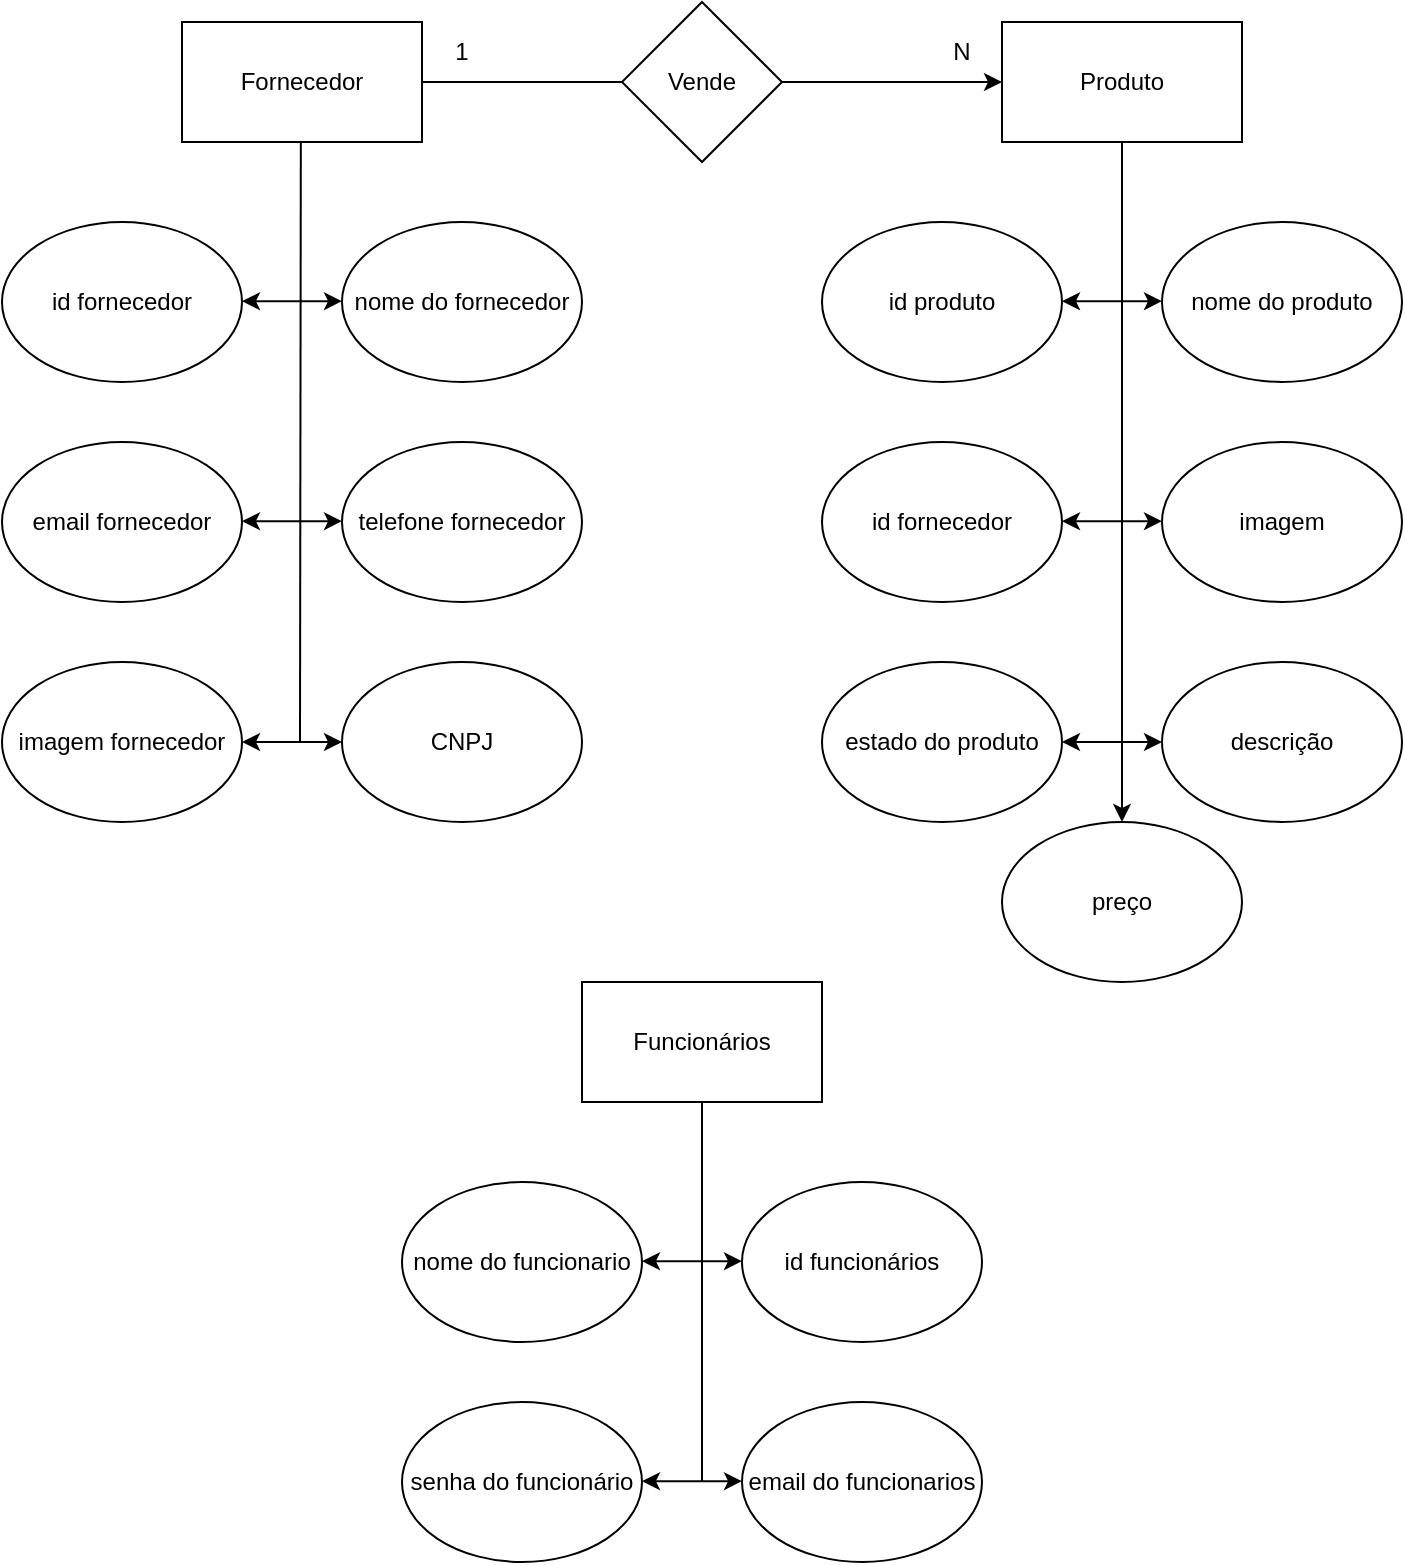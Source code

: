 <mxfile version="25.0.1">
  <diagram id="C5RBs43oDa-KdzZeNtuy" name="Page-1">
    <mxGraphModel dx="1216" dy="525" grid="1" gridSize="10" guides="1" tooltips="1" connect="1" arrows="1" fold="1" page="1" pageScale="1" pageWidth="827" pageHeight="1169" math="0" shadow="0">
      <root>
        <mxCell id="WIyWlLk6GJQsqaUBKTNV-0" />
        <mxCell id="WIyWlLk6GJQsqaUBKTNV-1" parent="WIyWlLk6GJQsqaUBKTNV-0" />
        <mxCell id="lPvY0U4GjkQFcRXy7bmg-0" value="Fornecedor" style="rounded=0;whiteSpace=wrap;html=1;" vertex="1" parent="WIyWlLk6GJQsqaUBKTNV-1">
          <mxGeometry x="120" y="90" width="120" height="60" as="geometry" />
        </mxCell>
        <mxCell id="lPvY0U4GjkQFcRXy7bmg-1" value="id fornecedor" style="ellipse;whiteSpace=wrap;html=1;" vertex="1" parent="WIyWlLk6GJQsqaUBKTNV-1">
          <mxGeometry x="30" y="190" width="120" height="80" as="geometry" />
        </mxCell>
        <mxCell id="lPvY0U4GjkQFcRXy7bmg-2" value="nome do fornecedor" style="ellipse;whiteSpace=wrap;html=1;" vertex="1" parent="WIyWlLk6GJQsqaUBKTNV-1">
          <mxGeometry x="200" y="190" width="120" height="80" as="geometry" />
        </mxCell>
        <mxCell id="lPvY0U4GjkQFcRXy7bmg-3" value="email fornecedor" style="ellipse;whiteSpace=wrap;html=1;" vertex="1" parent="WIyWlLk6GJQsqaUBKTNV-1">
          <mxGeometry x="30" y="300" width="120" height="80" as="geometry" />
        </mxCell>
        <mxCell id="lPvY0U4GjkQFcRXy7bmg-4" value="telefone fornecedor" style="ellipse;whiteSpace=wrap;html=1;" vertex="1" parent="WIyWlLk6GJQsqaUBKTNV-1">
          <mxGeometry x="200" y="300" width="120" height="80" as="geometry" />
        </mxCell>
        <mxCell id="lPvY0U4GjkQFcRXy7bmg-5" value="imagem fornecedor" style="ellipse;whiteSpace=wrap;html=1;" vertex="1" parent="WIyWlLk6GJQsqaUBKTNV-1">
          <mxGeometry x="30" y="410" width="120" height="80" as="geometry" />
        </mxCell>
        <mxCell id="lPvY0U4GjkQFcRXy7bmg-6" value="CNPJ" style="ellipse;whiteSpace=wrap;html=1;" vertex="1" parent="WIyWlLk6GJQsqaUBKTNV-1">
          <mxGeometry x="200" y="410" width="120" height="80" as="geometry" />
        </mxCell>
        <mxCell id="lPvY0U4GjkQFcRXy7bmg-18" value="" style="endArrow=classic;startArrow=classic;html=1;rounded=0;exitX=1;exitY=0.5;exitDx=0;exitDy=0;entryX=0;entryY=0.5;entryDx=0;entryDy=0;" edge="1" parent="WIyWlLk6GJQsqaUBKTNV-1" source="lPvY0U4GjkQFcRXy7bmg-5" target="lPvY0U4GjkQFcRXy7bmg-6">
          <mxGeometry width="50" height="50" relative="1" as="geometry">
            <mxPoint x="180" y="650" as="sourcePoint" />
            <mxPoint x="230" y="600" as="targetPoint" />
          </mxGeometry>
        </mxCell>
        <mxCell id="lPvY0U4GjkQFcRXy7bmg-19" value="" style="endArrow=classic;startArrow=classic;html=1;rounded=0;exitX=1;exitY=0.5;exitDx=0;exitDy=0;entryX=0;entryY=0.5;entryDx=0;entryDy=0;" edge="1" parent="WIyWlLk6GJQsqaUBKTNV-1">
          <mxGeometry width="50" height="50" relative="1" as="geometry">
            <mxPoint x="150" y="339.58" as="sourcePoint" />
            <mxPoint x="200" y="339.58" as="targetPoint" />
          </mxGeometry>
        </mxCell>
        <mxCell id="lPvY0U4GjkQFcRXy7bmg-20" value="" style="endArrow=classic;startArrow=classic;html=1;rounded=0;exitX=1;exitY=0.5;exitDx=0;exitDy=0;entryX=0;entryY=0.5;entryDx=0;entryDy=0;" edge="1" parent="WIyWlLk6GJQsqaUBKTNV-1">
          <mxGeometry width="50" height="50" relative="1" as="geometry">
            <mxPoint x="150" y="229.58" as="sourcePoint" />
            <mxPoint x="200" y="229.58" as="targetPoint" />
          </mxGeometry>
        </mxCell>
        <mxCell id="lPvY0U4GjkQFcRXy7bmg-21" value="Produto" style="rounded=0;whiteSpace=wrap;html=1;" vertex="1" parent="WIyWlLk6GJQsqaUBKTNV-1">
          <mxGeometry x="530" y="90" width="120" height="60" as="geometry" />
        </mxCell>
        <mxCell id="lPvY0U4GjkQFcRXy7bmg-22" value="id produto" style="ellipse;whiteSpace=wrap;html=1;" vertex="1" parent="WIyWlLk6GJQsqaUBKTNV-1">
          <mxGeometry x="440" y="190" width="120" height="80" as="geometry" />
        </mxCell>
        <mxCell id="lPvY0U4GjkQFcRXy7bmg-23" value="nome do produto" style="ellipse;whiteSpace=wrap;html=1;" vertex="1" parent="WIyWlLk6GJQsqaUBKTNV-1">
          <mxGeometry x="610" y="190" width="120" height="80" as="geometry" />
        </mxCell>
        <mxCell id="lPvY0U4GjkQFcRXy7bmg-24" value="id fornecedor" style="ellipse;whiteSpace=wrap;html=1;" vertex="1" parent="WIyWlLk6GJQsqaUBKTNV-1">
          <mxGeometry x="440" y="300" width="120" height="80" as="geometry" />
        </mxCell>
        <mxCell id="lPvY0U4GjkQFcRXy7bmg-25" value="imagem" style="ellipse;whiteSpace=wrap;html=1;" vertex="1" parent="WIyWlLk6GJQsqaUBKTNV-1">
          <mxGeometry x="610" y="300" width="120" height="80" as="geometry" />
        </mxCell>
        <mxCell id="lPvY0U4GjkQFcRXy7bmg-26" value="estado do produto" style="ellipse;whiteSpace=wrap;html=1;" vertex="1" parent="WIyWlLk6GJQsqaUBKTNV-1">
          <mxGeometry x="440" y="410" width="120" height="80" as="geometry" />
        </mxCell>
        <mxCell id="lPvY0U4GjkQFcRXy7bmg-27" value="descrição" style="ellipse;whiteSpace=wrap;html=1;" vertex="1" parent="WIyWlLk6GJQsqaUBKTNV-1">
          <mxGeometry x="610" y="410" width="120" height="80" as="geometry" />
        </mxCell>
        <mxCell id="lPvY0U4GjkQFcRXy7bmg-28" value="preço" style="ellipse;whiteSpace=wrap;html=1;" vertex="1" parent="WIyWlLk6GJQsqaUBKTNV-1">
          <mxGeometry x="530" y="490" width="120" height="80" as="geometry" />
        </mxCell>
        <mxCell id="lPvY0U4GjkQFcRXy7bmg-29" value="" style="endArrow=classic;html=1;rounded=0;exitX=0.5;exitY=1;exitDx=0;exitDy=0;entryX=0.5;entryY=0;entryDx=0;entryDy=0;" edge="1" source="lPvY0U4GjkQFcRXy7bmg-21" target="lPvY0U4GjkQFcRXy7bmg-28" parent="WIyWlLk6GJQsqaUBKTNV-1">
          <mxGeometry width="50" height="50" relative="1" as="geometry">
            <mxPoint x="590" y="210" as="sourcePoint" />
            <mxPoint x="640" y="160" as="targetPoint" />
          </mxGeometry>
        </mxCell>
        <mxCell id="lPvY0U4GjkQFcRXy7bmg-30" value="" style="endArrow=classic;startArrow=classic;html=1;rounded=0;exitX=1;exitY=0.5;exitDx=0;exitDy=0;entryX=0;entryY=0.5;entryDx=0;entryDy=0;" edge="1" source="lPvY0U4GjkQFcRXy7bmg-26" target="lPvY0U4GjkQFcRXy7bmg-27" parent="WIyWlLk6GJQsqaUBKTNV-1">
          <mxGeometry width="50" height="50" relative="1" as="geometry">
            <mxPoint x="590" y="650" as="sourcePoint" />
            <mxPoint x="640" y="600" as="targetPoint" />
          </mxGeometry>
        </mxCell>
        <mxCell id="lPvY0U4GjkQFcRXy7bmg-31" value="" style="endArrow=classic;startArrow=classic;html=1;rounded=0;exitX=1;exitY=0.5;exitDx=0;exitDy=0;entryX=0;entryY=0.5;entryDx=0;entryDy=0;" edge="1" parent="WIyWlLk6GJQsqaUBKTNV-1">
          <mxGeometry width="50" height="50" relative="1" as="geometry">
            <mxPoint x="560" y="339.58" as="sourcePoint" />
            <mxPoint x="610" y="339.58" as="targetPoint" />
          </mxGeometry>
        </mxCell>
        <mxCell id="lPvY0U4GjkQFcRXy7bmg-32" value="" style="endArrow=classic;startArrow=classic;html=1;rounded=0;exitX=1;exitY=0.5;exitDx=0;exitDy=0;entryX=0;entryY=0.5;entryDx=0;entryDy=0;" edge="1" parent="WIyWlLk6GJQsqaUBKTNV-1">
          <mxGeometry width="50" height="50" relative="1" as="geometry">
            <mxPoint x="560" y="229.58" as="sourcePoint" />
            <mxPoint x="610" y="229.58" as="targetPoint" />
          </mxGeometry>
        </mxCell>
        <mxCell id="lPvY0U4GjkQFcRXy7bmg-33" value="Funcionários" style="rounded=0;whiteSpace=wrap;html=1;" vertex="1" parent="WIyWlLk6GJQsqaUBKTNV-1">
          <mxGeometry x="320" y="570" width="120" height="60" as="geometry" />
        </mxCell>
        <mxCell id="lPvY0U4GjkQFcRXy7bmg-34" value="nome do funcionario" style="ellipse;whiteSpace=wrap;html=1;" vertex="1" parent="WIyWlLk6GJQsqaUBKTNV-1">
          <mxGeometry x="230" y="670" width="120" height="80" as="geometry" />
        </mxCell>
        <mxCell id="lPvY0U4GjkQFcRXy7bmg-35" value="email do funcionarios" style="ellipse;whiteSpace=wrap;html=1;" vertex="1" parent="WIyWlLk6GJQsqaUBKTNV-1">
          <mxGeometry x="400" y="780" width="120" height="80" as="geometry" />
        </mxCell>
        <mxCell id="lPvY0U4GjkQFcRXy7bmg-36" value="senha do funcionário" style="ellipse;whiteSpace=wrap;html=1;" vertex="1" parent="WIyWlLk6GJQsqaUBKTNV-1">
          <mxGeometry x="230" y="780" width="120" height="80" as="geometry" />
        </mxCell>
        <mxCell id="lPvY0U4GjkQFcRXy7bmg-39" value="id funcionários" style="ellipse;whiteSpace=wrap;html=1;" vertex="1" parent="WIyWlLk6GJQsqaUBKTNV-1">
          <mxGeometry x="400" y="670" width="120" height="80" as="geometry" />
        </mxCell>
        <mxCell id="lPvY0U4GjkQFcRXy7bmg-43" value="" style="endArrow=classic;startArrow=classic;html=1;rounded=0;exitX=1;exitY=0.5;exitDx=0;exitDy=0;entryX=0;entryY=0.5;entryDx=0;entryDy=0;" edge="1" parent="WIyWlLk6GJQsqaUBKTNV-1">
          <mxGeometry width="50" height="50" relative="1" as="geometry">
            <mxPoint x="350" y="819.58" as="sourcePoint" />
            <mxPoint x="400" y="819.58" as="targetPoint" />
          </mxGeometry>
        </mxCell>
        <mxCell id="lPvY0U4GjkQFcRXy7bmg-44" value="" style="endArrow=classic;startArrow=classic;html=1;rounded=0;exitX=1;exitY=0.5;exitDx=0;exitDy=0;entryX=0;entryY=0.5;entryDx=0;entryDy=0;" edge="1" parent="WIyWlLk6GJQsqaUBKTNV-1">
          <mxGeometry width="50" height="50" relative="1" as="geometry">
            <mxPoint x="350" y="709.58" as="sourcePoint" />
            <mxPoint x="400" y="709.58" as="targetPoint" />
          </mxGeometry>
        </mxCell>
        <mxCell id="lPvY0U4GjkQFcRXy7bmg-45" value="" style="endArrow=none;html=1;rounded=0;entryX=0.5;entryY=1;entryDx=0;entryDy=0;" edge="1" parent="WIyWlLk6GJQsqaUBKTNV-1" target="lPvY0U4GjkQFcRXy7bmg-33">
          <mxGeometry width="50" height="50" relative="1" as="geometry">
            <mxPoint x="380" y="820" as="sourcePoint" />
            <mxPoint x="260" y="900" as="targetPoint" />
          </mxGeometry>
        </mxCell>
        <mxCell id="lPvY0U4GjkQFcRXy7bmg-46" value="" style="endArrow=none;html=1;rounded=0;entryX=0.5;entryY=1;entryDx=0;entryDy=0;" edge="1" parent="WIyWlLk6GJQsqaUBKTNV-1">
          <mxGeometry width="50" height="50" relative="1" as="geometry">
            <mxPoint x="179" y="450" as="sourcePoint" />
            <mxPoint x="179.41" y="150" as="targetPoint" />
          </mxGeometry>
        </mxCell>
        <mxCell id="lPvY0U4GjkQFcRXy7bmg-47" value="" style="endArrow=classic;html=1;rounded=0;entryX=0;entryY=0.5;entryDx=0;entryDy=0;" edge="1" parent="WIyWlLk6GJQsqaUBKTNV-1" target="lPvY0U4GjkQFcRXy7bmg-21">
          <mxGeometry width="50" height="50" relative="1" as="geometry">
            <mxPoint x="240" y="120" as="sourcePoint" />
            <mxPoint x="290" y="70" as="targetPoint" />
          </mxGeometry>
        </mxCell>
        <mxCell id="lPvY0U4GjkQFcRXy7bmg-48" value="Vende" style="rhombus;whiteSpace=wrap;html=1;" vertex="1" parent="WIyWlLk6GJQsqaUBKTNV-1">
          <mxGeometry x="340" y="80" width="80" height="80" as="geometry" />
        </mxCell>
        <mxCell id="lPvY0U4GjkQFcRXy7bmg-49" value="1" style="text;html=1;align=center;verticalAlign=middle;whiteSpace=wrap;rounded=0;" vertex="1" parent="WIyWlLk6GJQsqaUBKTNV-1">
          <mxGeometry x="230" y="90" width="60" height="30" as="geometry" />
        </mxCell>
        <mxCell id="lPvY0U4GjkQFcRXy7bmg-50" value="N" style="text;html=1;align=center;verticalAlign=middle;whiteSpace=wrap;rounded=0;" vertex="1" parent="WIyWlLk6GJQsqaUBKTNV-1">
          <mxGeometry x="480" y="90" width="60" height="30" as="geometry" />
        </mxCell>
      </root>
    </mxGraphModel>
  </diagram>
</mxfile>
